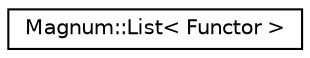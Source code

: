 digraph "圖形化之類別階層"
{
  edge [fontname="Helvetica",fontsize="10",labelfontname="Helvetica",labelfontsize="10"];
  node [fontname="Helvetica",fontsize="10",shape=record];
  rankdir="LR";
  Node1 [label="Magnum::List\< Functor \>",height=0.2,width=0.4,color="black", fillcolor="white", style="filled",URL="$class_magnum_1_1_list.html"];
}
